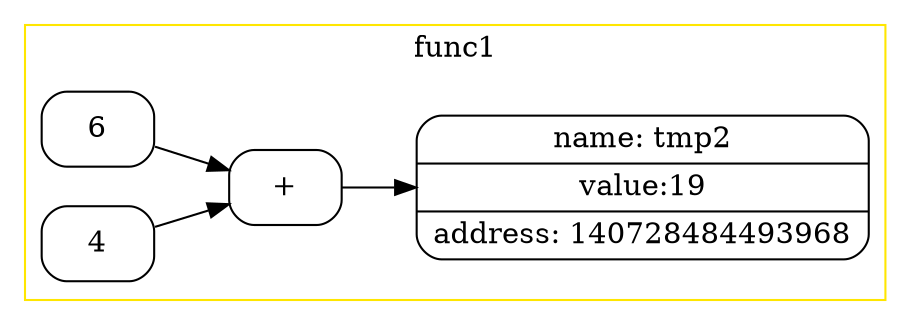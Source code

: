 digraph G{
rankdir=LR;
node[shape=Mrecord];

subgraph "cluster_1" {
label = func1;
color = "0.15,1,1";
7[label="+" color = "black" style = ""];
6->7;
4->7;
8[label=" name: tmp2 | value:19 | address: 140728484493968 " ];
7->8;
}
}